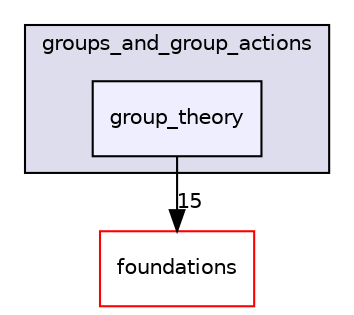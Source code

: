 digraph "src/lib/groups_and_group_actions/group_theory" {
  compound=true
  node [ fontsize="10", fontname="Helvetica"];
  edge [ labelfontsize="10", labelfontname="Helvetica"];
  subgraph clusterdir_bd81d8b98708084983c5186f94beb61b {
    graph [ bgcolor="#ddddee", pencolor="black", label="groups_and_group_actions" fontname="Helvetica", fontsize="10", URL="dir_bd81d8b98708084983c5186f94beb61b.html"]
  dir_9fd2f04d7e614447e118c7aba4b644f3 [shape=box, label="group_theory", style="filled", fillcolor="#eeeeff", pencolor="black", URL="dir_9fd2f04d7e614447e118c7aba4b644f3.html"];
  }
  dir_22aca35e3ec12f68aff9c7ff7652d11f [shape=box label="foundations" fillcolor="white" style="filled" color="red" URL="dir_22aca35e3ec12f68aff9c7ff7652d11f.html"];
  dir_9fd2f04d7e614447e118c7aba4b644f3->dir_22aca35e3ec12f68aff9c7ff7652d11f [headlabel="15", labeldistance=1.5 headhref="dir_000015_000008.html"];
}
